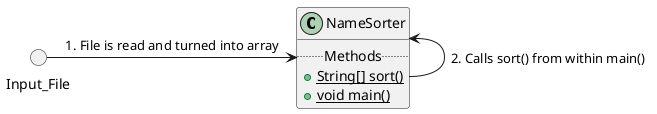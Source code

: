 @startuml

class NameSorter{
    ..Methods..
    +{static} String[] sort()
    +{static} void main()
}
circle Input_File

Input_File -> NameSorter : 1. File is read and turned into array
NameSorter <- NameSorter : 2. Calls sort() from within main()

@enduml